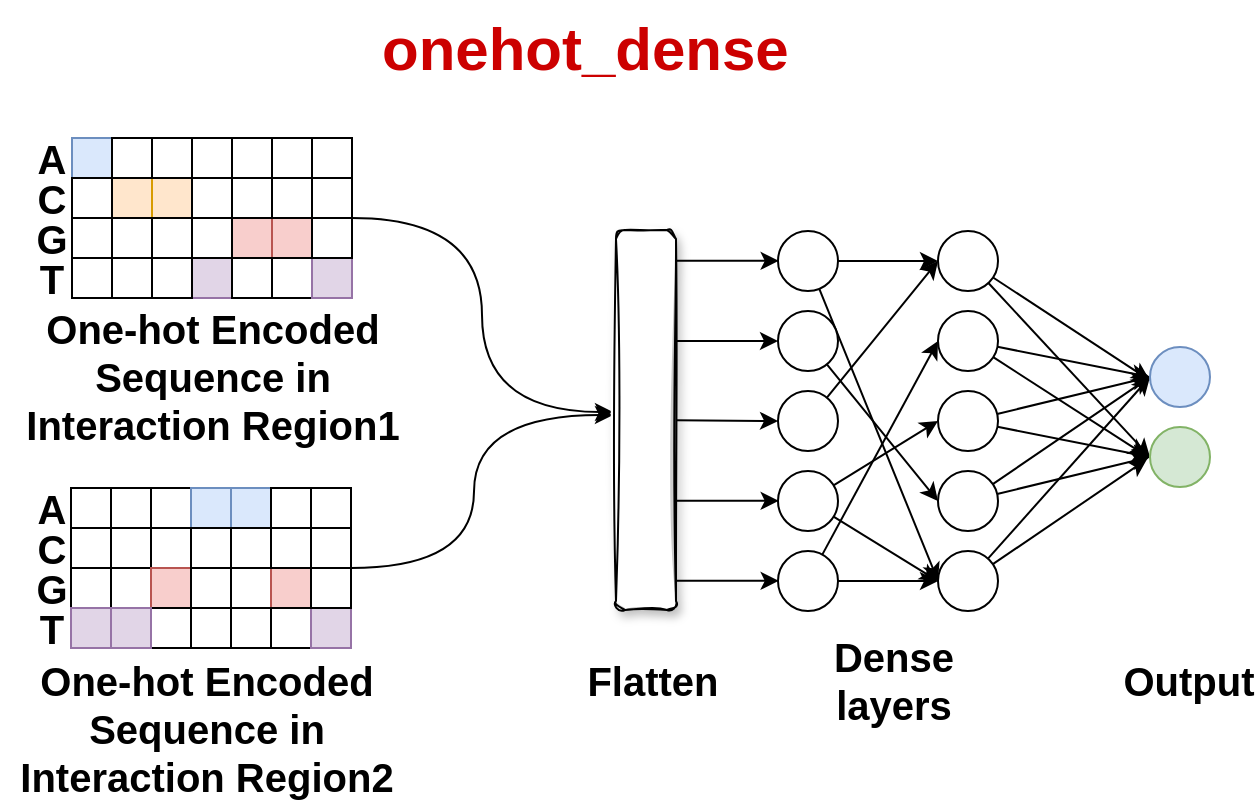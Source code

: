 <mxfile version="14.8.5" type="github">
  <diagram id="7WyufB8X4WBuho2PgSER" name="Page-1">
    <mxGraphModel dx="1422" dy="763" grid="1" gridSize="10" guides="1" tooltips="1" connect="1" arrows="1" fold="1" page="1" pageScale="1" pageWidth="4681" pageHeight="3300" math="0" shadow="0">
      <root>
        <mxCell id="0" />
        <mxCell id="1" parent="0" />
        <mxCell id="oDDGFXUuPNc7k1UO4jNH-5" value="G" style="text;html=1;strokeColor=none;fillColor=none;align=center;verticalAlign=middle;whiteSpace=wrap;rounded=0;fontStyle=1;fontSize=20;" vertex="1" parent="1">
          <mxGeometry x="305" y="209" width="40" height="20" as="geometry" />
        </mxCell>
        <mxCell id="oDDGFXUuPNc7k1UO4jNH-6" value="T" style="text;html=1;strokeColor=none;fillColor=none;align=center;verticalAlign=middle;whiteSpace=wrap;rounded=0;fontStyle=1;fontSize=20;" vertex="1" parent="1">
          <mxGeometry x="305" y="229" width="40" height="20" as="geometry" />
        </mxCell>
        <mxCell id="oDDGFXUuPNc7k1UO4jNH-7" value="&lt;div style=&quot;font-size: 20px;&quot;&gt;A&lt;/div&gt;" style="text;html=1;strokeColor=none;fillColor=none;align=center;verticalAlign=middle;whiteSpace=wrap;rounded=0;fontStyle=1;fontSize=20;" vertex="1" parent="1">
          <mxGeometry x="305" y="169" width="40" height="20" as="geometry" />
        </mxCell>
        <mxCell id="oDDGFXUuPNc7k1UO4jNH-8" value="C" style="text;html=1;strokeColor=none;fillColor=none;align=center;verticalAlign=middle;whiteSpace=wrap;rounded=0;fontStyle=1;fontSize=20;" vertex="1" parent="1">
          <mxGeometry x="305" y="189" width="40" height="20" as="geometry" />
        </mxCell>
        <mxCell id="oDDGFXUuPNc7k1UO4jNH-9" value="" style="whiteSpace=wrap;html=1;aspect=fixed;fillColor=#dae8fc;strokeColor=#6c8ebf;fontStyle=1;fontSize=20;" vertex="1" parent="1">
          <mxGeometry x="335" y="169" width="20" height="20" as="geometry" />
        </mxCell>
        <mxCell id="oDDGFXUuPNc7k1UO4jNH-10" value="" style="whiteSpace=wrap;html=1;aspect=fixed;fontStyle=1;fontSize=20;" vertex="1" parent="1">
          <mxGeometry x="355" y="189" width="20" height="20" as="geometry" />
        </mxCell>
        <mxCell id="oDDGFXUuPNc7k1UO4jNH-11" value="" style="whiteSpace=wrap;html=1;aspect=fixed;fillColor=#ffe6cc;strokeColor=#d79b00;fontStyle=1;fontSize=20;" vertex="1" parent="1">
          <mxGeometry x="355" y="189" width="20" height="20" as="geometry" />
        </mxCell>
        <mxCell id="oDDGFXUuPNc7k1UO4jNH-12" value="" style="whiteSpace=wrap;html=1;aspect=fixed;fillColor=#ffe6cc;strokeColor=#d79b00;fontStyle=1;fontSize=20;" vertex="1" parent="1">
          <mxGeometry x="375" y="189" width="20" height="20" as="geometry" />
        </mxCell>
        <mxCell id="oDDGFXUuPNc7k1UO4jNH-13" value="" style="whiteSpace=wrap;html=1;aspect=fixed;fillColor=#e1d5e7;strokeColor=#9673a6;fontStyle=1;fontSize=20;" vertex="1" parent="1">
          <mxGeometry x="395" y="229" width="20" height="20" as="geometry" />
        </mxCell>
        <mxCell id="oDDGFXUuPNc7k1UO4jNH-14" value="" style="whiteSpace=wrap;html=1;aspect=fixed;fillColor=#f8cecc;strokeColor=#b85450;fontStyle=1;fontSize=20;" vertex="1" parent="1">
          <mxGeometry x="415" y="209" width="20" height="20" as="geometry" />
        </mxCell>
        <mxCell id="oDDGFXUuPNc7k1UO4jNH-15" value="" style="whiteSpace=wrap;html=1;aspect=fixed;fillColor=#f8cecc;strokeColor=#b85450;fontStyle=1;fontSize=20;" vertex="1" parent="1">
          <mxGeometry x="435" y="209" width="20" height="20" as="geometry" />
        </mxCell>
        <mxCell id="oDDGFXUuPNc7k1UO4jNH-16" value="" style="rounded=0;whiteSpace=wrap;html=1;fontStyle=1;fontSize=20;" vertex="1" parent="1">
          <mxGeometry x="335" y="189" width="20" height="20" as="geometry" />
        </mxCell>
        <mxCell id="oDDGFXUuPNc7k1UO4jNH-17" value="" style="rounded=0;whiteSpace=wrap;html=1;fontStyle=1;fontSize=20;" vertex="1" parent="1">
          <mxGeometry x="335" y="209" width="20" height="20" as="geometry" />
        </mxCell>
        <mxCell id="oDDGFXUuPNc7k1UO4jNH-18" value="" style="rounded=0;whiteSpace=wrap;html=1;fontStyle=1;fontSize=20;" vertex="1" parent="1">
          <mxGeometry x="355" y="209" width="20" height="20" as="geometry" />
        </mxCell>
        <mxCell id="oDDGFXUuPNc7k1UO4jNH-19" value="" style="rounded=0;whiteSpace=wrap;html=1;fontStyle=1;fontSize=20;" vertex="1" parent="1">
          <mxGeometry x="375" y="209" width="20" height="20" as="geometry" />
        </mxCell>
        <mxCell id="oDDGFXUuPNc7k1UO4jNH-20" value="" style="rounded=0;whiteSpace=wrap;html=1;fontStyle=1;fontSize=20;" vertex="1" parent="1">
          <mxGeometry x="395" y="209" width="20" height="20" as="geometry" />
        </mxCell>
        <mxCell id="oDDGFXUuPNc7k1UO4jNH-21" value="" style="rounded=0;whiteSpace=wrap;html=1;fontStyle=1;fontSize=20;" vertex="1" parent="1">
          <mxGeometry x="375" y="229" width="20" height="20" as="geometry" />
        </mxCell>
        <mxCell id="oDDGFXUuPNc7k1UO4jNH-22" value="" style="rounded=0;whiteSpace=wrap;html=1;fontStyle=1;fontSize=20;" vertex="1" parent="1">
          <mxGeometry x="335" y="229" width="20" height="20" as="geometry" />
        </mxCell>
        <mxCell id="oDDGFXUuPNc7k1UO4jNH-23" value="" style="rounded=0;whiteSpace=wrap;html=1;fontStyle=1;fontSize=20;" vertex="1" parent="1">
          <mxGeometry x="355" y="229" width="20" height="20" as="geometry" />
        </mxCell>
        <mxCell id="oDDGFXUuPNc7k1UO4jNH-24" value="" style="rounded=0;whiteSpace=wrap;html=1;fontStyle=1;fontSize=20;" vertex="1" parent="1">
          <mxGeometry x="415" y="229" width="20" height="20" as="geometry" />
        </mxCell>
        <mxCell id="oDDGFXUuPNc7k1UO4jNH-25" value="" style="rounded=0;whiteSpace=wrap;html=1;fontStyle=1;fontSize=20;" vertex="1" parent="1">
          <mxGeometry x="435" y="229" width="20" height="20" as="geometry" />
        </mxCell>
        <mxCell id="oDDGFXUuPNc7k1UO4jNH-26" value="" style="rounded=0;whiteSpace=wrap;html=1;fontStyle=1;fontSize=20;" vertex="1" parent="1">
          <mxGeometry x="355" y="169" width="20" height="20" as="geometry" />
        </mxCell>
        <mxCell id="oDDGFXUuPNc7k1UO4jNH-27" value="" style="rounded=0;whiteSpace=wrap;html=1;fontStyle=1;fontSize=20;" vertex="1" parent="1">
          <mxGeometry x="375" y="169" width="20" height="20" as="geometry" />
        </mxCell>
        <mxCell id="oDDGFXUuPNc7k1UO4jNH-28" value="" style="rounded=0;whiteSpace=wrap;html=1;fontStyle=1;fontSize=20;" vertex="1" parent="1">
          <mxGeometry x="395" y="169" width="20" height="20" as="geometry" />
        </mxCell>
        <mxCell id="oDDGFXUuPNc7k1UO4jNH-29" value="" style="rounded=0;whiteSpace=wrap;html=1;fontStyle=1;fontSize=20;" vertex="1" parent="1">
          <mxGeometry x="415" y="169" width="20" height="20" as="geometry" />
        </mxCell>
        <mxCell id="oDDGFXUuPNc7k1UO4jNH-30" value="" style="rounded=0;whiteSpace=wrap;html=1;fontStyle=1;fontSize=20;" vertex="1" parent="1">
          <mxGeometry x="395" y="189" width="20" height="20" as="geometry" />
        </mxCell>
        <mxCell id="oDDGFXUuPNc7k1UO4jNH-31" value="" style="rounded=0;whiteSpace=wrap;html=1;fontStyle=1;fontSize=20;" vertex="1" parent="1">
          <mxGeometry x="415" y="189" width="20" height="20" as="geometry" />
        </mxCell>
        <mxCell id="oDDGFXUuPNc7k1UO4jNH-32" value="" style="rounded=0;whiteSpace=wrap;html=1;fontStyle=1;fontSize=20;" vertex="1" parent="1">
          <mxGeometry x="435" y="189" width="20" height="20" as="geometry" />
        </mxCell>
        <mxCell id="oDDGFXUuPNc7k1UO4jNH-33" value="" style="rounded=0;whiteSpace=wrap;html=1;fontStyle=1;fontSize=20;" vertex="1" parent="1">
          <mxGeometry x="435" y="169" width="20" height="20" as="geometry" />
        </mxCell>
        <mxCell id="oDDGFXUuPNc7k1UO4jNH-34" value="" style="whiteSpace=wrap;html=1;aspect=fixed;fillColor=#e1d5e7;strokeColor=#9673a6;fontStyle=1;fontSize=20;" vertex="1" parent="1">
          <mxGeometry x="455" y="229" width="20" height="20" as="geometry" />
        </mxCell>
        <mxCell id="oDDGFXUuPNc7k1UO4jNH-35" value="" style="rounded=0;whiteSpace=wrap;html=1;fontStyle=1;fontSize=20;" vertex="1" parent="1">
          <mxGeometry x="455" y="209" width="20" height="20" as="geometry" />
        </mxCell>
        <mxCell id="oDDGFXUuPNc7k1UO4jNH-36" value="" style="rounded=0;whiteSpace=wrap;html=1;fontStyle=1;fontSize=20;" vertex="1" parent="1">
          <mxGeometry x="455" y="169" width="20" height="20" as="geometry" />
        </mxCell>
        <mxCell id="oDDGFXUuPNc7k1UO4jNH-37" value="" style="rounded=0;whiteSpace=wrap;html=1;fontStyle=1;fontSize=20;" vertex="1" parent="1">
          <mxGeometry x="455" y="189" width="20" height="20" as="geometry" />
        </mxCell>
        <mxCell id="oDDGFXUuPNc7k1UO4jNH-39" value="G" style="text;html=1;strokeColor=none;fillColor=none;align=center;verticalAlign=middle;whiteSpace=wrap;rounded=0;fontStyle=1;fontSize=20;" vertex="1" parent="1">
          <mxGeometry x="304.5" y="384" width="40" height="20" as="geometry" />
        </mxCell>
        <mxCell id="oDDGFXUuPNc7k1UO4jNH-40" value="T" style="text;html=1;strokeColor=none;fillColor=none;align=center;verticalAlign=middle;whiteSpace=wrap;rounded=0;fontStyle=1;fontSize=20;" vertex="1" parent="1">
          <mxGeometry x="304.5" y="404" width="40" height="20" as="geometry" />
        </mxCell>
        <mxCell id="oDDGFXUuPNc7k1UO4jNH-41" value="&lt;div style=&quot;font-size: 20px;&quot;&gt;A&lt;/div&gt;" style="text;html=1;strokeColor=none;fillColor=none;align=center;verticalAlign=middle;whiteSpace=wrap;rounded=0;fontStyle=1;fontSize=20;" vertex="1" parent="1">
          <mxGeometry x="304.5" y="344" width="40" height="20" as="geometry" />
        </mxCell>
        <mxCell id="oDDGFXUuPNc7k1UO4jNH-42" value="C" style="text;html=1;strokeColor=none;fillColor=none;align=center;verticalAlign=middle;whiteSpace=wrap;rounded=0;fontStyle=1;fontSize=20;" vertex="1" parent="1">
          <mxGeometry x="304.5" y="364" width="40" height="20" as="geometry" />
        </mxCell>
        <mxCell id="oDDGFXUuPNc7k1UO4jNH-43" value="" style="whiteSpace=wrap;html=1;aspect=fixed;fontStyle=1;fontSize=20;" vertex="1" parent="1">
          <mxGeometry x="334.5" y="344" width="20" height="20" as="geometry" />
        </mxCell>
        <mxCell id="oDDGFXUuPNc7k1UO4jNH-44" value="" style="whiteSpace=wrap;html=1;aspect=fixed;fontStyle=1;fontSize=20;" vertex="1" parent="1">
          <mxGeometry x="354.5" y="364" width="20" height="20" as="geometry" />
        </mxCell>
        <mxCell id="oDDGFXUuPNc7k1UO4jNH-45" value="" style="whiteSpace=wrap;html=1;aspect=fixed;fontStyle=1;fontSize=20;" vertex="1" parent="1">
          <mxGeometry x="354.5" y="364" width="20" height="20" as="geometry" />
        </mxCell>
        <mxCell id="oDDGFXUuPNc7k1UO4jNH-46" value="" style="whiteSpace=wrap;html=1;aspect=fixed;fontStyle=1;fontSize=20;" vertex="1" parent="1">
          <mxGeometry x="374.5" y="364" width="20" height="20" as="geometry" />
        </mxCell>
        <mxCell id="oDDGFXUuPNc7k1UO4jNH-47" value="" style="whiteSpace=wrap;html=1;aspect=fixed;fontStyle=1;fontSize=20;" vertex="1" parent="1">
          <mxGeometry x="394.5" y="404" width="20" height="20" as="geometry" />
        </mxCell>
        <mxCell id="oDDGFXUuPNc7k1UO4jNH-48" value="" style="whiteSpace=wrap;html=1;aspect=fixed;fontStyle=1;fontSize=20;" vertex="1" parent="1">
          <mxGeometry x="414.5" y="384" width="20" height="20" as="geometry" />
        </mxCell>
        <mxCell id="oDDGFXUuPNc7k1UO4jNH-49" value="" style="whiteSpace=wrap;html=1;aspect=fixed;fillColor=#f8cecc;strokeColor=#b85450;fontStyle=1;fontSize=20;" vertex="1" parent="1">
          <mxGeometry x="434.5" y="384" width="20" height="20" as="geometry" />
        </mxCell>
        <mxCell id="oDDGFXUuPNc7k1UO4jNH-50" value="" style="rounded=0;whiteSpace=wrap;html=1;fontStyle=1;fontSize=20;" vertex="1" parent="1">
          <mxGeometry x="334.5" y="364" width="20" height="20" as="geometry" />
        </mxCell>
        <mxCell id="oDDGFXUuPNc7k1UO4jNH-51" value="" style="rounded=0;whiteSpace=wrap;html=1;fontStyle=1;fontSize=20;" vertex="1" parent="1">
          <mxGeometry x="334.5" y="384" width="20" height="20" as="geometry" />
        </mxCell>
        <mxCell id="oDDGFXUuPNc7k1UO4jNH-52" value="" style="rounded=0;whiteSpace=wrap;html=1;fontStyle=1;fontSize=20;" vertex="1" parent="1">
          <mxGeometry x="354.5" y="384" width="20" height="20" as="geometry" />
        </mxCell>
        <mxCell id="oDDGFXUuPNc7k1UO4jNH-53" value="" style="rounded=0;whiteSpace=wrap;html=1;fillColor=#f8cecc;strokeColor=#b85450;fontStyle=1;fontSize=20;" vertex="1" parent="1">
          <mxGeometry x="374.5" y="384" width="20" height="20" as="geometry" />
        </mxCell>
        <mxCell id="oDDGFXUuPNc7k1UO4jNH-54" value="" style="rounded=0;whiteSpace=wrap;html=1;fontStyle=1;fontSize=20;" vertex="1" parent="1">
          <mxGeometry x="394.5" y="384" width="20" height="20" as="geometry" />
        </mxCell>
        <mxCell id="oDDGFXUuPNc7k1UO4jNH-55" value="" style="rounded=0;whiteSpace=wrap;html=1;fontStyle=1;fontSize=20;" vertex="1" parent="1">
          <mxGeometry x="374.5" y="404" width="20" height="20" as="geometry" />
        </mxCell>
        <mxCell id="oDDGFXUuPNc7k1UO4jNH-56" value="" style="rounded=0;whiteSpace=wrap;html=1;fillColor=#e1d5e7;strokeColor=#9673a6;fontStyle=1;fontSize=20;" vertex="1" parent="1">
          <mxGeometry x="334.5" y="404" width="20" height="20" as="geometry" />
        </mxCell>
        <mxCell id="oDDGFXUuPNc7k1UO4jNH-57" value="" style="rounded=0;whiteSpace=wrap;html=1;fillColor=#e1d5e7;strokeColor=#9673a6;fontStyle=1;fontSize=20;" vertex="1" parent="1">
          <mxGeometry x="354.5" y="404" width="20" height="20" as="geometry" />
        </mxCell>
        <mxCell id="oDDGFXUuPNc7k1UO4jNH-58" value="" style="rounded=0;whiteSpace=wrap;html=1;fontStyle=1;fontSize=20;" vertex="1" parent="1">
          <mxGeometry x="414.5" y="404" width="20" height="20" as="geometry" />
        </mxCell>
        <mxCell id="oDDGFXUuPNc7k1UO4jNH-59" value="" style="rounded=0;whiteSpace=wrap;html=1;fontStyle=1;fontSize=20;" vertex="1" parent="1">
          <mxGeometry x="434.5" y="404" width="20" height="20" as="geometry" />
        </mxCell>
        <mxCell id="oDDGFXUuPNc7k1UO4jNH-60" value="" style="rounded=0;whiteSpace=wrap;html=1;fontStyle=1;fontSize=20;" vertex="1" parent="1">
          <mxGeometry x="354.5" y="344" width="20" height="20" as="geometry" />
        </mxCell>
        <mxCell id="oDDGFXUuPNc7k1UO4jNH-61" value="" style="rounded=0;whiteSpace=wrap;html=1;fontStyle=1;fontSize=20;" vertex="1" parent="1">
          <mxGeometry x="374.5" y="344" width="20" height="20" as="geometry" />
        </mxCell>
        <mxCell id="oDDGFXUuPNc7k1UO4jNH-62" value="" style="rounded=0;whiteSpace=wrap;html=1;fillColor=#dae8fc;strokeColor=#6c8ebf;fontStyle=1;fontSize=20;" vertex="1" parent="1">
          <mxGeometry x="394.5" y="344" width="20" height="20" as="geometry" />
        </mxCell>
        <mxCell id="oDDGFXUuPNc7k1UO4jNH-63" value="" style="rounded=0;whiteSpace=wrap;html=1;fillColor=#dae8fc;strokeColor=#6c8ebf;fontStyle=1;fontSize=20;" vertex="1" parent="1">
          <mxGeometry x="414.5" y="344" width="20" height="20" as="geometry" />
        </mxCell>
        <mxCell id="oDDGFXUuPNc7k1UO4jNH-64" value="" style="rounded=0;whiteSpace=wrap;html=1;fontStyle=1;fontSize=20;" vertex="1" parent="1">
          <mxGeometry x="394.5" y="364" width="20" height="20" as="geometry" />
        </mxCell>
        <mxCell id="oDDGFXUuPNc7k1UO4jNH-65" value="" style="rounded=0;whiteSpace=wrap;html=1;fontStyle=1;fontSize=20;" vertex="1" parent="1">
          <mxGeometry x="414.5" y="364" width="20" height="20" as="geometry" />
        </mxCell>
        <mxCell id="oDDGFXUuPNc7k1UO4jNH-66" value="" style="rounded=0;whiteSpace=wrap;html=1;fontStyle=1;fontSize=20;" vertex="1" parent="1">
          <mxGeometry x="434.5" y="364" width="20" height="20" as="geometry" />
        </mxCell>
        <mxCell id="oDDGFXUuPNc7k1UO4jNH-67" value="" style="rounded=0;whiteSpace=wrap;html=1;fontStyle=1;fontSize=20;" vertex="1" parent="1">
          <mxGeometry x="434.5" y="344" width="20" height="20" as="geometry" />
        </mxCell>
        <mxCell id="oDDGFXUuPNc7k1UO4jNH-68" value="" style="whiteSpace=wrap;html=1;aspect=fixed;fillColor=#e1d5e7;strokeColor=#9673a6;fontStyle=1;fontSize=20;" vertex="1" parent="1">
          <mxGeometry x="454.5" y="404" width="20" height="20" as="geometry" />
        </mxCell>
        <mxCell id="oDDGFXUuPNc7k1UO4jNH-69" value="" style="rounded=0;whiteSpace=wrap;html=1;fontStyle=1;fontSize=20;" vertex="1" parent="1">
          <mxGeometry x="454.5" y="384" width="20" height="20" as="geometry" />
        </mxCell>
        <mxCell id="oDDGFXUuPNc7k1UO4jNH-70" value="" style="rounded=0;whiteSpace=wrap;html=1;fontStyle=1;fontSize=20;" vertex="1" parent="1">
          <mxGeometry x="454.5" y="344" width="20" height="20" as="geometry" />
        </mxCell>
        <mxCell id="oDDGFXUuPNc7k1UO4jNH-71" value="" style="rounded=0;whiteSpace=wrap;html=1;fontStyle=1;fontSize=20;" vertex="1" parent="1">
          <mxGeometry x="454.5" y="364" width="20" height="20" as="geometry" />
        </mxCell>
        <mxCell id="oDDGFXUuPNc7k1UO4jNH-157" style="edgeStyle=orthogonalEdgeStyle;curved=1;rounded=0;orthogonalLoop=1;jettySize=auto;html=1;entryX=0;entryY=0.5;entryDx=0;entryDy=0;fontStyle=1;fontSize=20;exitX=1;exitY=1;exitDx=0;exitDy=0;" edge="1" parent="1" source="oDDGFXUuPNc7k1UO4jNH-37">
          <mxGeometry relative="1" as="geometry">
            <mxPoint x="475.5" y="215.0" as="sourcePoint" />
            <mxPoint x="605.5" y="306.0" as="targetPoint" />
            <Array as="points">
              <mxPoint x="540" y="209" />
              <mxPoint x="540" y="306" />
            </Array>
          </mxGeometry>
        </mxCell>
        <mxCell id="oDDGFXUuPNc7k1UO4jNH-194" style="edgeStyle=orthogonalEdgeStyle;curved=1;rounded=0;orthogonalLoop=1;jettySize=auto;html=1;fontStyle=1;fontSize=20;exitX=1;exitY=0;exitDx=0;exitDy=0;" edge="1" parent="1" source="oDDGFXUuPNc7k1UO4jNH-69">
          <mxGeometry relative="1" as="geometry">
            <mxPoint x="605.5" y="307.5" as="targetPoint" />
            <Array as="points">
              <mxPoint x="536" y="384" />
              <mxPoint x="536" y="308" />
            </Array>
            <mxPoint x="474.5" y="410" as="sourcePoint" />
          </mxGeometry>
        </mxCell>
        <mxCell id="oDDGFXUuPNc7k1UO4jNH-201" value="One-hot Encoded Sequence in Interaction Region1" style="text;html=1;strokeColor=none;fillColor=none;align=center;verticalAlign=middle;whiteSpace=wrap;rounded=0;fontStyle=1;fontSize=20;" vertex="1" parent="1">
          <mxGeometry x="302.5" y="277.5" width="205" height="20" as="geometry" />
        </mxCell>
        <mxCell id="oDDGFXUuPNc7k1UO4jNH-202" value="&lt;div style=&quot;font-size: 20px;&quot;&gt;One-hot Encoded Sequence in Interaction Region2&lt;/div&gt;" style="text;html=1;strokeColor=none;fillColor=none;align=center;verticalAlign=middle;whiteSpace=wrap;rounded=0;fontStyle=1;fontSize=20;" vertex="1" parent="1">
          <mxGeometry x="299.5" y="454" width="205" height="20" as="geometry" />
        </mxCell>
        <mxCell id="oDDGFXUuPNc7k1UO4jNH-203" value="Dense layers" style="text;html=1;strokeColor=none;fillColor=none;align=center;verticalAlign=middle;whiteSpace=wrap;rounded=0;fontStyle=1;fontSize=20;" vertex="1" parent="1">
          <mxGeometry x="700.75" y="430" width="90" height="20" as="geometry" />
        </mxCell>
        <mxCell id="oDDGFXUuPNc7k1UO4jNH-204" value="Flatten" style="text;html=1;strokeColor=none;fillColor=none;align=center;verticalAlign=middle;whiteSpace=wrap;rounded=0;fontStyle=1;fontSize=20;" vertex="1" parent="1">
          <mxGeometry x="615.25" y="430" width="21" height="20" as="geometry" />
        </mxCell>
        <mxCell id="oDDGFXUuPNc7k1UO4jNH-205" style="edgeStyle=none;rounded=1;jumpSize=20;orthogonalLoop=1;jettySize=auto;html=1;entryX=0;entryY=0.5;entryDx=0;entryDy=0;strokeWidth=1;fontStyle=1;fontSize=20;" edge="1" parent="1" source="oDDGFXUuPNc7k1UO4jNH-207" target="oDDGFXUuPNc7k1UO4jNH-232">
          <mxGeometry relative="1" as="geometry" />
        </mxCell>
        <mxCell id="oDDGFXUuPNc7k1UO4jNH-206" style="edgeStyle=none;rounded=0;orthogonalLoop=1;jettySize=auto;html=1;entryX=0;entryY=0.5;entryDx=0;entryDy=0;fontStyle=1;fontSize=20;" edge="1" parent="1" source="oDDGFXUuPNc7k1UO4jNH-207" target="oDDGFXUuPNc7k1UO4jNH-220">
          <mxGeometry relative="1" as="geometry" />
        </mxCell>
        <mxCell id="oDDGFXUuPNc7k1UO4jNH-207" value="" style="ellipse;whiteSpace=wrap;html=1;aspect=fixed;fontStyle=1;fontSize=20;" vertex="1" parent="1">
          <mxGeometry x="688" y="215.5" width="30" height="30" as="geometry" />
        </mxCell>
        <mxCell id="oDDGFXUuPNc7k1UO4jNH-208" style="edgeStyle=none;rounded=1;jumpSize=20;orthogonalLoop=1;jettySize=auto;html=1;entryX=0;entryY=0.5;entryDx=0;entryDy=0;strokeWidth=1;fontStyle=1;fontSize=20;" edge="1" parent="1" source="oDDGFXUuPNc7k1UO4jNH-209" target="oDDGFXUuPNc7k1UO4jNH-229">
          <mxGeometry relative="1" as="geometry" />
        </mxCell>
        <mxCell id="oDDGFXUuPNc7k1UO4jNH-209" value="" style="ellipse;whiteSpace=wrap;html=1;aspect=fixed;fontStyle=1;fontSize=20;" vertex="1" parent="1">
          <mxGeometry x="688" y="255.5" width="30" height="30" as="geometry" />
        </mxCell>
        <mxCell id="oDDGFXUuPNc7k1UO4jNH-210" style="edgeStyle=none;rounded=1;jumpSize=20;orthogonalLoop=1;jettySize=auto;html=1;entryX=0;entryY=0.5;entryDx=0;entryDy=0;strokeWidth=1;fontStyle=1;fontSize=20;" edge="1" parent="1" source="oDDGFXUuPNc7k1UO4jNH-211" target="oDDGFXUuPNc7k1UO4jNH-220">
          <mxGeometry relative="1" as="geometry" />
        </mxCell>
        <mxCell id="oDDGFXUuPNc7k1UO4jNH-211" value="" style="ellipse;whiteSpace=wrap;html=1;aspect=fixed;fontStyle=1;fontSize=20;" vertex="1" parent="1">
          <mxGeometry x="688" y="295.5" width="30" height="30" as="geometry" />
        </mxCell>
        <mxCell id="oDDGFXUuPNc7k1UO4jNH-212" style="edgeStyle=none;rounded=0;orthogonalLoop=1;jettySize=auto;html=1;entryX=0;entryY=0.5;entryDx=0;entryDy=0;fontStyle=1;fontSize=20;" edge="1" parent="1" source="oDDGFXUuPNc7k1UO4jNH-214" target="oDDGFXUuPNc7k1UO4jNH-226">
          <mxGeometry relative="1" as="geometry" />
        </mxCell>
        <mxCell id="oDDGFXUuPNc7k1UO4jNH-213" style="edgeStyle=none;rounded=0;orthogonalLoop=1;jettySize=auto;html=1;entryX=0;entryY=0.5;entryDx=0;entryDy=0;fontStyle=1;fontSize=20;" edge="1" parent="1" source="oDDGFXUuPNc7k1UO4jNH-214" target="oDDGFXUuPNc7k1UO4jNH-232">
          <mxGeometry relative="1" as="geometry" />
        </mxCell>
        <mxCell id="oDDGFXUuPNc7k1UO4jNH-214" value="" style="ellipse;whiteSpace=wrap;html=1;aspect=fixed;fontStyle=1;fontSize=20;" vertex="1" parent="1">
          <mxGeometry x="688" y="335.5" width="30" height="30" as="geometry" />
        </mxCell>
        <mxCell id="oDDGFXUuPNc7k1UO4jNH-215" style="edgeStyle=none;rounded=1;jumpSize=20;orthogonalLoop=1;jettySize=auto;html=1;entryX=0;entryY=0.5;entryDx=0;entryDy=0;strokeWidth=1;fontStyle=1;fontSize=20;" edge="1" parent="1" source="oDDGFXUuPNc7k1UO4jNH-217" target="oDDGFXUuPNc7k1UO4jNH-223">
          <mxGeometry relative="1" as="geometry" />
        </mxCell>
        <mxCell id="oDDGFXUuPNc7k1UO4jNH-216" style="edgeStyle=none;rounded=1;jumpSize=20;orthogonalLoop=1;jettySize=auto;html=1;entryX=0;entryY=0.5;entryDx=0;entryDy=0;strokeWidth=1;fontStyle=1;fontSize=20;" edge="1" parent="1" source="oDDGFXUuPNc7k1UO4jNH-217" target="oDDGFXUuPNc7k1UO4jNH-232">
          <mxGeometry relative="1" as="geometry" />
        </mxCell>
        <mxCell id="oDDGFXUuPNc7k1UO4jNH-217" value="" style="ellipse;whiteSpace=wrap;html=1;aspect=fixed;fontStyle=1;fontSize=20;" vertex="1" parent="1">
          <mxGeometry x="688" y="375.5" width="30" height="30" as="geometry" />
        </mxCell>
        <mxCell id="oDDGFXUuPNc7k1UO4jNH-218" style="edgeStyle=none;rounded=1;jumpSize=20;orthogonalLoop=1;jettySize=auto;html=1;entryX=0;entryY=0.5;entryDx=0;entryDy=0;strokeWidth=1;fontStyle=1;fontSize=20;" edge="1" parent="1" source="oDDGFXUuPNc7k1UO4jNH-220" target="oDDGFXUuPNc7k1UO4jNH-235">
          <mxGeometry relative="1" as="geometry" />
        </mxCell>
        <mxCell id="oDDGFXUuPNc7k1UO4jNH-219" style="edgeStyle=none;rounded=1;jumpSize=20;orthogonalLoop=1;jettySize=auto;html=1;strokeWidth=1;entryX=-0.001;entryY=0.557;entryDx=0;entryDy=0;entryPerimeter=0;fontStyle=1;fontSize=20;" edge="1" parent="1" source="oDDGFXUuPNc7k1UO4jNH-220" target="oDDGFXUuPNc7k1UO4jNH-234">
          <mxGeometry relative="1" as="geometry">
            <mxPoint x="868" y="310.5" as="targetPoint" />
          </mxGeometry>
        </mxCell>
        <mxCell id="oDDGFXUuPNc7k1UO4jNH-220" value="" style="ellipse;whiteSpace=wrap;html=1;aspect=fixed;fontStyle=1;fontSize=20;" vertex="1" parent="1">
          <mxGeometry x="768" y="215.5" width="30" height="30" as="geometry" />
        </mxCell>
        <mxCell id="oDDGFXUuPNc7k1UO4jNH-221" style="edgeStyle=none;rounded=1;jumpSize=20;orthogonalLoop=1;jettySize=auto;html=1;entryX=0;entryY=0.5;entryDx=0;entryDy=0;strokeWidth=1;fontStyle=1;fontSize=20;" edge="1" parent="1" source="oDDGFXUuPNc7k1UO4jNH-223" target="oDDGFXUuPNc7k1UO4jNH-234">
          <mxGeometry relative="1" as="geometry" />
        </mxCell>
        <mxCell id="oDDGFXUuPNc7k1UO4jNH-222" style="edgeStyle=none;rounded=1;jumpSize=20;orthogonalLoop=1;jettySize=auto;html=1;strokeWidth=1;entryX=-0.057;entryY=0.483;entryDx=0;entryDy=0;entryPerimeter=0;fontStyle=1;fontSize=20;" edge="1" parent="1" source="oDDGFXUuPNc7k1UO4jNH-223" target="oDDGFXUuPNc7k1UO4jNH-235">
          <mxGeometry relative="1" as="geometry">
            <mxPoint x="878" y="350.5" as="targetPoint" />
          </mxGeometry>
        </mxCell>
        <mxCell id="oDDGFXUuPNc7k1UO4jNH-223" value="" style="ellipse;whiteSpace=wrap;html=1;aspect=fixed;fontStyle=1;fontSize=20;" vertex="1" parent="1">
          <mxGeometry x="768" y="255.5" width="30" height="30" as="geometry" />
        </mxCell>
        <mxCell id="oDDGFXUuPNc7k1UO4jNH-224" style="edgeStyle=none;rounded=1;jumpSize=20;orthogonalLoop=1;jettySize=auto;html=1;entryX=0;entryY=0.5;entryDx=0;entryDy=0;strokeWidth=1;fontStyle=1;fontSize=20;" edge="1" parent="1" source="oDDGFXUuPNc7k1UO4jNH-226" target="oDDGFXUuPNc7k1UO4jNH-235">
          <mxGeometry relative="1" as="geometry" />
        </mxCell>
        <mxCell id="oDDGFXUuPNc7k1UO4jNH-225" style="edgeStyle=none;rounded=1;jumpSize=20;orthogonalLoop=1;jettySize=auto;html=1;strokeWidth=1;entryX=0;entryY=0.5;entryDx=0;entryDy=0;fontStyle=1;fontSize=20;" edge="1" parent="1" source="oDDGFXUuPNc7k1UO4jNH-226" target="oDDGFXUuPNc7k1UO4jNH-234">
          <mxGeometry relative="1" as="geometry">
            <mxPoint x="878" y="310.5" as="targetPoint" />
          </mxGeometry>
        </mxCell>
        <mxCell id="oDDGFXUuPNc7k1UO4jNH-226" value="" style="ellipse;whiteSpace=wrap;html=1;aspect=fixed;fontStyle=1;fontSize=20;" vertex="1" parent="1">
          <mxGeometry x="768" y="295.5" width="30" height="30" as="geometry" />
        </mxCell>
        <mxCell id="oDDGFXUuPNc7k1UO4jNH-227" style="edgeStyle=none;rounded=1;jumpSize=20;orthogonalLoop=1;jettySize=auto;html=1;entryX=0;entryY=0.5;entryDx=0;entryDy=0;strokeWidth=1;fontStyle=1;fontSize=20;" edge="1" parent="1" source="oDDGFXUuPNc7k1UO4jNH-229" target="oDDGFXUuPNc7k1UO4jNH-234">
          <mxGeometry relative="1" as="geometry" />
        </mxCell>
        <mxCell id="oDDGFXUuPNc7k1UO4jNH-228" style="edgeStyle=none;rounded=1;jumpSize=20;orthogonalLoop=1;jettySize=auto;html=1;strokeWidth=1;entryX=0;entryY=0.5;entryDx=0;entryDy=0;fontStyle=1;fontSize=20;" edge="1" parent="1" source="oDDGFXUuPNc7k1UO4jNH-229" target="oDDGFXUuPNc7k1UO4jNH-235">
          <mxGeometry relative="1" as="geometry">
            <mxPoint x="868" y="350.5" as="targetPoint" />
          </mxGeometry>
        </mxCell>
        <mxCell id="oDDGFXUuPNc7k1UO4jNH-229" value="" style="ellipse;whiteSpace=wrap;html=1;aspect=fixed;fontStyle=1;fontSize=20;" vertex="1" parent="1">
          <mxGeometry x="768" y="335.5" width="30" height="30" as="geometry" />
        </mxCell>
        <mxCell id="oDDGFXUuPNc7k1UO4jNH-230" style="edgeStyle=none;rounded=1;jumpSize=20;orthogonalLoop=1;jettySize=auto;html=1;strokeWidth=1;entryX=-0.05;entryY=0.538;entryDx=0;entryDy=0;entryPerimeter=0;fontStyle=1;fontSize=20;" edge="1" parent="1" source="oDDGFXUuPNc7k1UO4jNH-232" target="oDDGFXUuPNc7k1UO4jNH-235">
          <mxGeometry relative="1" as="geometry">
            <mxPoint x="878" y="350.5" as="targetPoint" />
          </mxGeometry>
        </mxCell>
        <mxCell id="oDDGFXUuPNc7k1UO4jNH-231" style="edgeStyle=none;rounded=1;jumpSize=20;orthogonalLoop=1;jettySize=auto;html=1;strokeWidth=1;entryX=0;entryY=0.5;entryDx=0;entryDy=0;fontStyle=1;fontSize=20;" edge="1" parent="1" source="oDDGFXUuPNc7k1UO4jNH-232" target="oDDGFXUuPNc7k1UO4jNH-234">
          <mxGeometry relative="1" as="geometry">
            <mxPoint x="868" y="310.5" as="targetPoint" />
          </mxGeometry>
        </mxCell>
        <mxCell id="oDDGFXUuPNc7k1UO4jNH-232" value="" style="ellipse;whiteSpace=wrap;html=1;aspect=fixed;fontStyle=1;fontSize=20;" vertex="1" parent="1">
          <mxGeometry x="768" y="375.5" width="30" height="30" as="geometry" />
        </mxCell>
        <mxCell id="oDDGFXUuPNc7k1UO4jNH-233" value="&lt;div style=&quot;font-size: 20px;&quot;&gt;Output&lt;/div&gt;" style="text;html=1;strokeColor=none;fillColor=none;align=center;verticalAlign=middle;whiteSpace=wrap;rounded=0;fontStyle=1;fontSize=20;" vertex="1" parent="1">
          <mxGeometry x="881.5" y="430" width="22.5" height="20" as="geometry" />
        </mxCell>
        <mxCell id="oDDGFXUuPNc7k1UO4jNH-234" value="" style="ellipse;whiteSpace=wrap;html=1;aspect=fixed;fillColor=#dae8fc;strokeColor=#6c8ebf;fontStyle=1;fontSize=20;" vertex="1" parent="1">
          <mxGeometry x="874" y="273.5" width="30" height="30" as="geometry" />
        </mxCell>
        <mxCell id="oDDGFXUuPNc7k1UO4jNH-235" value="" style="ellipse;whiteSpace=wrap;html=1;aspect=fixed;fillColor=#d5e8d4;strokeColor=#82b366;fontStyle=1;fontSize=20;" vertex="1" parent="1">
          <mxGeometry x="874" y="313.5" width="30" height="30" as="geometry" />
        </mxCell>
        <mxCell id="oDDGFXUuPNc7k1UO4jNH-236" style="rounded=0;orthogonalLoop=1;jettySize=auto;html=1;entryX=0;entryY=0.5;entryDx=0;entryDy=0;fontStyle=1;fontSize=20;" edge="1" parent="1" source="oDDGFXUuPNc7k1UO4jNH-237">
          <mxGeometry relative="1" as="geometry">
            <mxPoint x="688.0" y="310.5" as="targetPoint" />
          </mxGeometry>
        </mxCell>
        <mxCell id="oDDGFXUuPNc7k1UO4jNH-237" value="" style="rounded=1;whiteSpace=wrap;html=1;shadow=1;glass=0;sketch=1;fontStyle=1;fontSize=20;" vertex="1" parent="1">
          <mxGeometry x="607" y="215" width="30" height="190" as="geometry" />
        </mxCell>
        <mxCell id="oDDGFXUuPNc7k1UO4jNH-238" value="" style="endArrow=classic;html=1;entryX=0;entryY=0.5;entryDx=0;entryDy=0;exitX=0.989;exitY=0.292;exitDx=0;exitDy=0;exitPerimeter=0;fontStyle=1;fontSize=20;" edge="1" parent="1" source="oDDGFXUuPNc7k1UO4jNH-237">
          <mxGeometry width="50" height="50" relative="1" as="geometry">
            <mxPoint x="638" y="323.5" as="sourcePoint" />
            <mxPoint x="688.0" y="270.5" as="targetPoint" />
          </mxGeometry>
        </mxCell>
        <mxCell id="oDDGFXUuPNc7k1UO4jNH-239" value="" style="endArrow=classic;html=1;entryX=0;entryY=0.5;entryDx=0;entryDy=0;exitX=0.989;exitY=0.292;exitDx=0;exitDy=0;exitPerimeter=0;fontStyle=1;fontSize=20;" edge="1" parent="1">
          <mxGeometry width="50" height="50" relative="1" as="geometry">
            <mxPoint x="637" y="230.4" as="sourcePoint" />
            <mxPoint x="688.33" y="230.42" as="targetPoint" />
          </mxGeometry>
        </mxCell>
        <mxCell id="oDDGFXUuPNc7k1UO4jNH-240" value="" style="endArrow=classic;html=1;entryX=0;entryY=0.5;entryDx=0;entryDy=0;exitX=0.989;exitY=0.292;exitDx=0;exitDy=0;exitPerimeter=0;fontStyle=1;fontSize=20;" edge="1" parent="1">
          <mxGeometry width="50" height="50" relative="1" as="geometry">
            <mxPoint x="637" y="350.4" as="sourcePoint" />
            <mxPoint x="688.33" y="350.42" as="targetPoint" />
          </mxGeometry>
        </mxCell>
        <mxCell id="oDDGFXUuPNc7k1UO4jNH-241" value="" style="endArrow=classic;html=1;entryX=0;entryY=0.5;entryDx=0;entryDy=0;exitX=0.989;exitY=0.292;exitDx=0;exitDy=0;exitPerimeter=0;fontStyle=1;fontSize=20;" edge="1" parent="1">
          <mxGeometry width="50" height="50" relative="1" as="geometry">
            <mxPoint x="637" y="390.4" as="sourcePoint" />
            <mxPoint x="688.33" y="390.42" as="targetPoint" />
          </mxGeometry>
        </mxCell>
        <mxCell id="oDDGFXUuPNc7k1UO4jNH-242" value="onehot_dense" style="text;whiteSpace=wrap;html=1;fontSize=30;fontStyle=1;fontColor=#CC0000;" vertex="1" parent="1">
          <mxGeometry x="488" y="100" width="310" height="40" as="geometry" />
        </mxCell>
      </root>
    </mxGraphModel>
  </diagram>
</mxfile>
